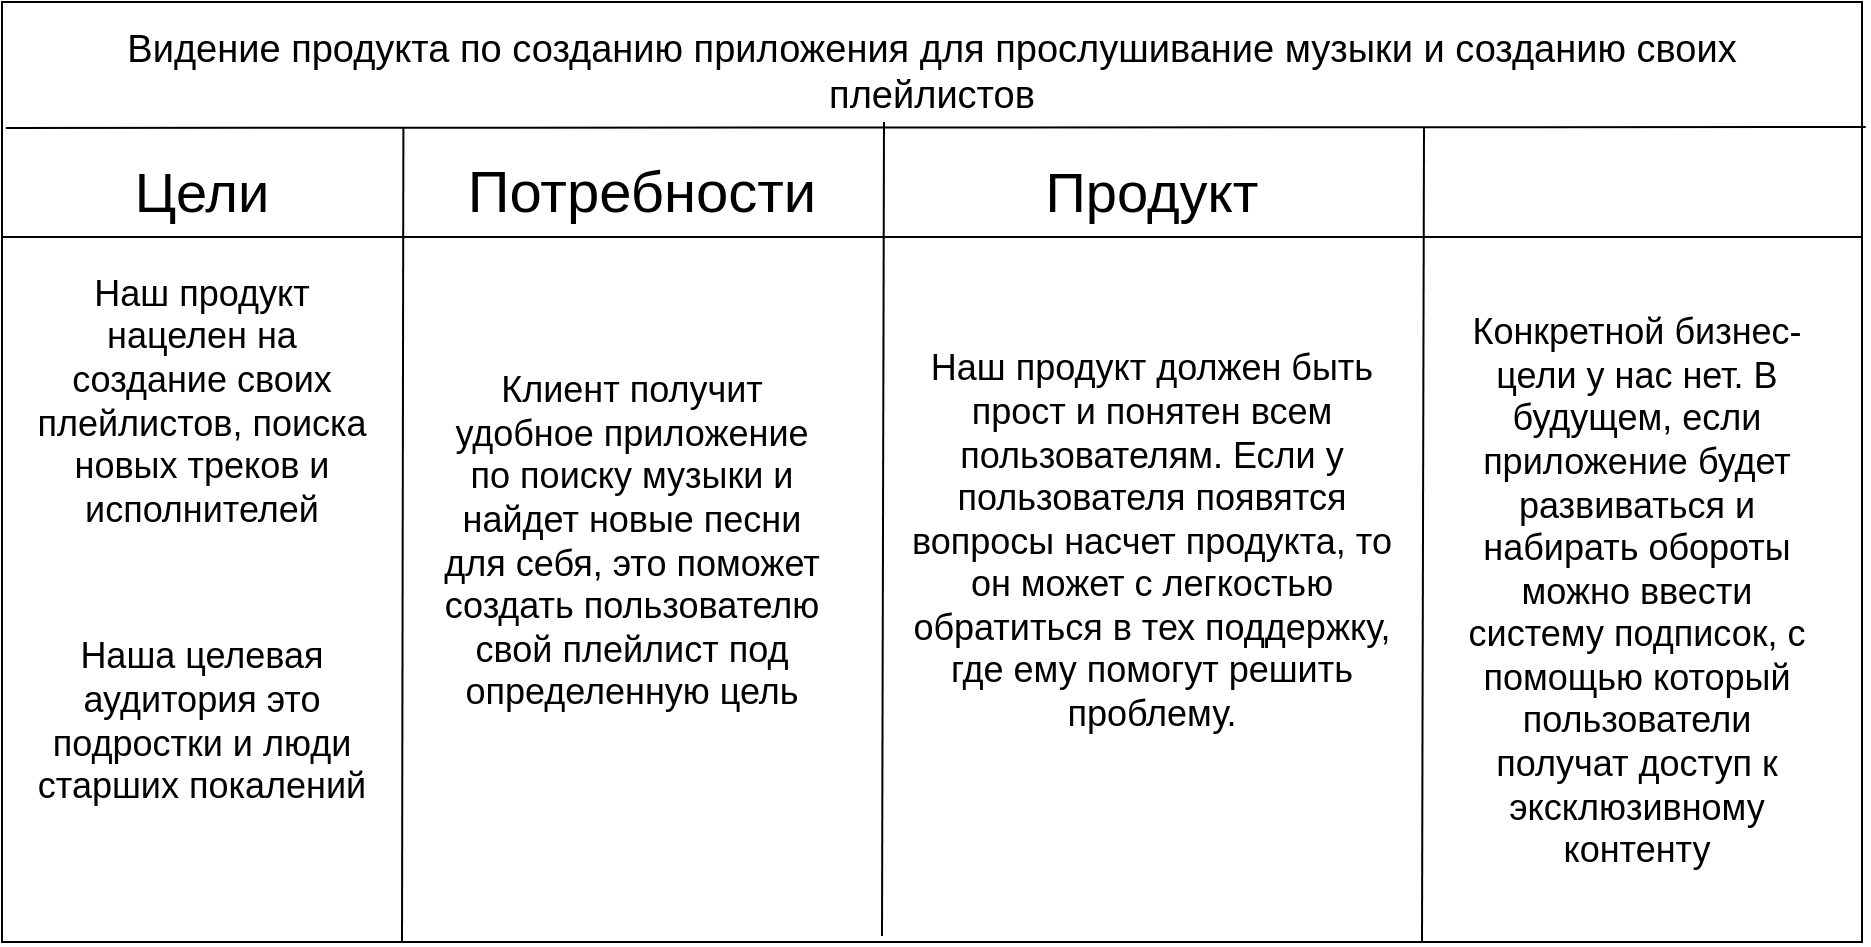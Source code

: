 <mxfile version="22.1.17" type="github">
  <diagram name="Страница — 1" id="TvdLysqvmpfgSnqLY1Yj">
    <mxGraphModel dx="1050" dy="557" grid="1" gridSize="10" guides="1" tooltips="1" connect="1" arrows="1" fold="1" page="1" pageScale="1" pageWidth="827" pageHeight="1169" math="0" shadow="0">
      <root>
        <mxCell id="0" />
        <mxCell id="1" parent="0" />
        <mxCell id="sE8Lhkoz-EGymJtJT-0C-1" value="" style="rounded=0;whiteSpace=wrap;html=1;" vertex="1" parent="1">
          <mxGeometry x="40" y="40" width="930" height="470" as="geometry" />
        </mxCell>
        <mxCell id="sE8Lhkoz-EGymJtJT-0C-2" value="" style="endArrow=none;html=1;rounded=0;exitX=0.002;exitY=0.134;exitDx=0;exitDy=0;exitPerimeter=0;entryX=1.002;entryY=0.133;entryDx=0;entryDy=0;entryPerimeter=0;" edge="1" parent="1" source="sE8Lhkoz-EGymJtJT-0C-1" target="sE8Lhkoz-EGymJtJT-0C-1">
          <mxGeometry width="50" height="50" relative="1" as="geometry">
            <mxPoint x="420" y="220" as="sourcePoint" />
            <mxPoint x="470" y="170" as="targetPoint" />
          </mxGeometry>
        </mxCell>
        <mxCell id="sE8Lhkoz-EGymJtJT-0C-3" value="&lt;font style=&quot;font-size: 19px;&quot;&gt;Видение продукта по созданию приложения для прослушивание музыки и созданию своих плейлистов&lt;/font&gt;" style="text;html=1;strokeColor=none;fillColor=none;align=center;verticalAlign=middle;whiteSpace=wrap;rounded=0;" vertex="1" parent="1">
          <mxGeometry x="60" y="50" width="890" height="50" as="geometry" />
        </mxCell>
        <mxCell id="sE8Lhkoz-EGymJtJT-0C-4" value="" style="endArrow=none;html=1;rounded=0;exitX=0.157;exitY=1.036;exitDx=0;exitDy=0;exitPerimeter=0;entryX=0.171;entryY=0.998;entryDx=0;entryDy=0;entryPerimeter=0;" edge="1" parent="1">
          <mxGeometry width="50" height="50" relative="1" as="geometry">
            <mxPoint x="240.7" y="102.74" as="sourcePoint" />
            <mxPoint x="240.0" y="510.0" as="targetPoint" />
          </mxGeometry>
        </mxCell>
        <mxCell id="sE8Lhkoz-EGymJtJT-0C-5" value="" style="endArrow=none;html=1;rounded=0;exitX=0.157;exitY=1.036;exitDx=0;exitDy=0;exitPerimeter=0;entryX=0.171;entryY=0.998;entryDx=0;entryDy=0;entryPerimeter=0;" edge="1" parent="1">
          <mxGeometry width="50" height="50" relative="1" as="geometry">
            <mxPoint x="481" y="100" as="sourcePoint" />
            <mxPoint x="480" y="507" as="targetPoint" />
          </mxGeometry>
        </mxCell>
        <mxCell id="sE8Lhkoz-EGymJtJT-0C-6" value="" style="endArrow=none;html=1;rounded=0;exitX=0.157;exitY=1.036;exitDx=0;exitDy=0;exitPerimeter=0;entryX=0.171;entryY=0.998;entryDx=0;entryDy=0;entryPerimeter=0;" edge="1" parent="1">
          <mxGeometry width="50" height="50" relative="1" as="geometry">
            <mxPoint x="751" y="103" as="sourcePoint" />
            <mxPoint x="750" y="510" as="targetPoint" />
          </mxGeometry>
        </mxCell>
        <mxCell id="sE8Lhkoz-EGymJtJT-0C-7" value="&lt;font style=&quot;font-size: 28px;&quot;&gt;Цели&lt;/font&gt;" style="text;html=1;strokeColor=none;fillColor=none;align=center;verticalAlign=middle;whiteSpace=wrap;rounded=0;" vertex="1" parent="1">
          <mxGeometry x="110" y="120" width="60" height="30" as="geometry" />
        </mxCell>
        <mxCell id="sE8Lhkoz-EGymJtJT-0C-8" value="" style="endArrow=none;html=1;rounded=0;exitX=0;exitY=0.25;exitDx=0;exitDy=0;entryX=1;entryY=0.25;entryDx=0;entryDy=0;" edge="1" parent="1" source="sE8Lhkoz-EGymJtJT-0C-1" target="sE8Lhkoz-EGymJtJT-0C-1">
          <mxGeometry width="50" height="50" relative="1" as="geometry">
            <mxPoint x="280" y="310" as="sourcePoint" />
            <mxPoint x="330" y="260" as="targetPoint" />
          </mxGeometry>
        </mxCell>
        <mxCell id="sE8Lhkoz-EGymJtJT-0C-9" value="&lt;font style=&quot;font-size: 29px;&quot;&gt;Потребности&lt;/font&gt;" style="text;html=1;strokeColor=none;fillColor=none;align=center;verticalAlign=middle;whiteSpace=wrap;rounded=0;" vertex="1" parent="1">
          <mxGeometry x="270" y="120" width="180" height="30" as="geometry" />
        </mxCell>
        <mxCell id="sE8Lhkoz-EGymJtJT-0C-10" value="&lt;font style=&quot;font-size: 28px;&quot;&gt;Продукт&lt;/font&gt;" style="text;html=1;strokeColor=none;fillColor=none;align=center;verticalAlign=middle;whiteSpace=wrap;rounded=0;" vertex="1" parent="1">
          <mxGeometry x="550" y="120" width="130" height="30" as="geometry" />
        </mxCell>
        <mxCell id="sE8Lhkoz-EGymJtJT-0C-11" value="&lt;font style=&quot;font-size: 18px;&quot;&gt;Наш продукт нацелен на создание своих плейлистов, поиска новых треков и исполнителей&lt;/font&gt;" style="text;html=1;strokeColor=none;fillColor=none;align=center;verticalAlign=middle;whiteSpace=wrap;rounded=0;" vertex="1" parent="1">
          <mxGeometry x="55" y="170" width="170" height="140" as="geometry" />
        </mxCell>
        <mxCell id="sE8Lhkoz-EGymJtJT-0C-12" value="&lt;font style=&quot;font-size: 18px;&quot;&gt;Наша целевая аудитория это подростки и люди старших покалений&lt;/font&gt;" style="text;html=1;strokeColor=none;fillColor=none;align=center;verticalAlign=middle;whiteSpace=wrap;rounded=0;" vertex="1" parent="1">
          <mxGeometry x="45" y="320" width="190" height="160" as="geometry" />
        </mxCell>
        <mxCell id="sE8Lhkoz-EGymJtJT-0C-13" value="&lt;font style=&quot;font-size: 18px;&quot;&gt;Клиент получит удобное приложение по поиску музыки и найдет новые песни для себя, это поможет создать пользователю свой плейлист под определенную цель&lt;/font&gt;" style="text;html=1;strokeColor=none;fillColor=none;align=center;verticalAlign=middle;whiteSpace=wrap;rounded=0;" vertex="1" parent="1">
          <mxGeometry x="260" y="220" width="190" height="180" as="geometry" />
        </mxCell>
        <mxCell id="sE8Lhkoz-EGymJtJT-0C-14" value="&lt;font style=&quot;font-size: 18px;&quot;&gt;Наш продукт должен быть прост и понятен всем пользователям. Если у пользователя появятся вопросы насчет продукта, то он может с легкостью обратиться в тех поддержку, где ему помогут решить проблему.&lt;/font&gt;" style="text;html=1;strokeColor=none;fillColor=none;align=center;verticalAlign=middle;whiteSpace=wrap;rounded=0;" vertex="1" parent="1">
          <mxGeometry x="490" y="295" width="250" height="30" as="geometry" />
        </mxCell>
        <mxCell id="sE8Lhkoz-EGymJtJT-0C-15" value="&lt;font style=&quot;font-size: 18px;&quot;&gt;Конкретной бизнес-цели у нас нет. В будущем, если приложение будет развиваться и набирать обороты можно ввести систему подписок, с помощью который пользователи получат доступ к эксклюзивному контенту&lt;/font&gt;" style="text;html=1;strokeColor=none;fillColor=none;align=center;verticalAlign=middle;whiteSpace=wrap;rounded=0;" vertex="1" parent="1">
          <mxGeometry x="765" y="210" width="185" height="250" as="geometry" />
        </mxCell>
      </root>
    </mxGraphModel>
  </diagram>
</mxfile>
